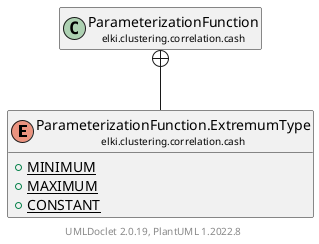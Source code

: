 @startuml
    remove .*\.(Instance|Par|Parameterizer|Factory)$
    set namespaceSeparator none
    hide empty fields
    hide empty methods

    enum "<size:14>ParameterizationFunction.ExtremumType\n<size:10>elki.clustering.correlation.cash" as elki.clustering.correlation.cash.ParameterizationFunction.ExtremumType [[ParameterizationFunction.ExtremumType.html]] {
        {static} +MINIMUM
        {static} +MAXIMUM
        {static} +CONSTANT
    }

    class "<size:14>ParameterizationFunction\n<size:10>elki.clustering.correlation.cash" as elki.clustering.correlation.cash.ParameterizationFunction [[ParameterizationFunction.html]]

    elki.clustering.correlation.cash.ParameterizationFunction +-- elki.clustering.correlation.cash.ParameterizationFunction.ExtremumType

    center footer UMLDoclet 2.0.19, PlantUML 1.2022.8
@enduml
